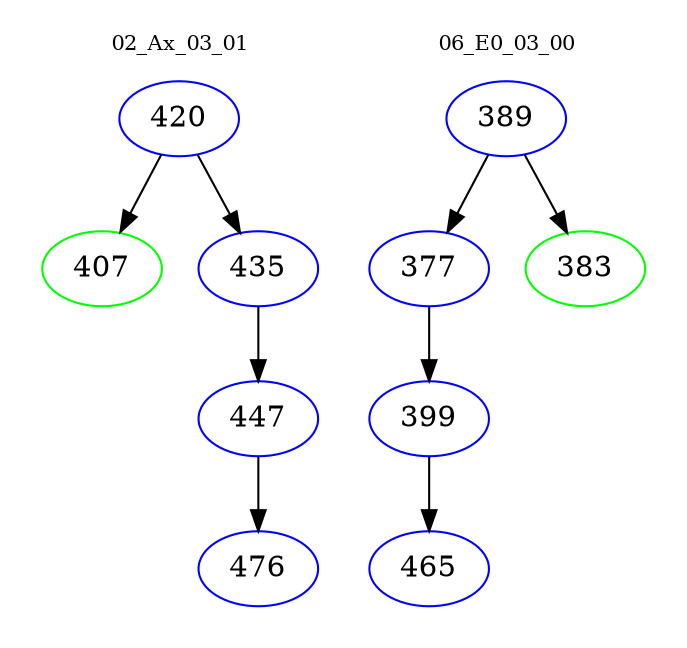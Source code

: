 digraph{
subgraph cluster_0 {
color = white
label = "02_Ax_03_01";
fontsize=10;
T0_420 [label="420", color="blue"]
T0_420 -> T0_407 [color="black"]
T0_407 [label="407", color="green"]
T0_420 -> T0_435 [color="black"]
T0_435 [label="435", color="blue"]
T0_435 -> T0_447 [color="black"]
T0_447 [label="447", color="blue"]
T0_447 -> T0_476 [color="black"]
T0_476 [label="476", color="blue"]
}
subgraph cluster_1 {
color = white
label = "06_E0_03_00";
fontsize=10;
T1_389 [label="389", color="blue"]
T1_389 -> T1_377 [color="black"]
T1_377 [label="377", color="blue"]
T1_377 -> T1_399 [color="black"]
T1_399 [label="399", color="blue"]
T1_399 -> T1_465 [color="black"]
T1_465 [label="465", color="blue"]
T1_389 -> T1_383 [color="black"]
T1_383 [label="383", color="green"]
}
}
